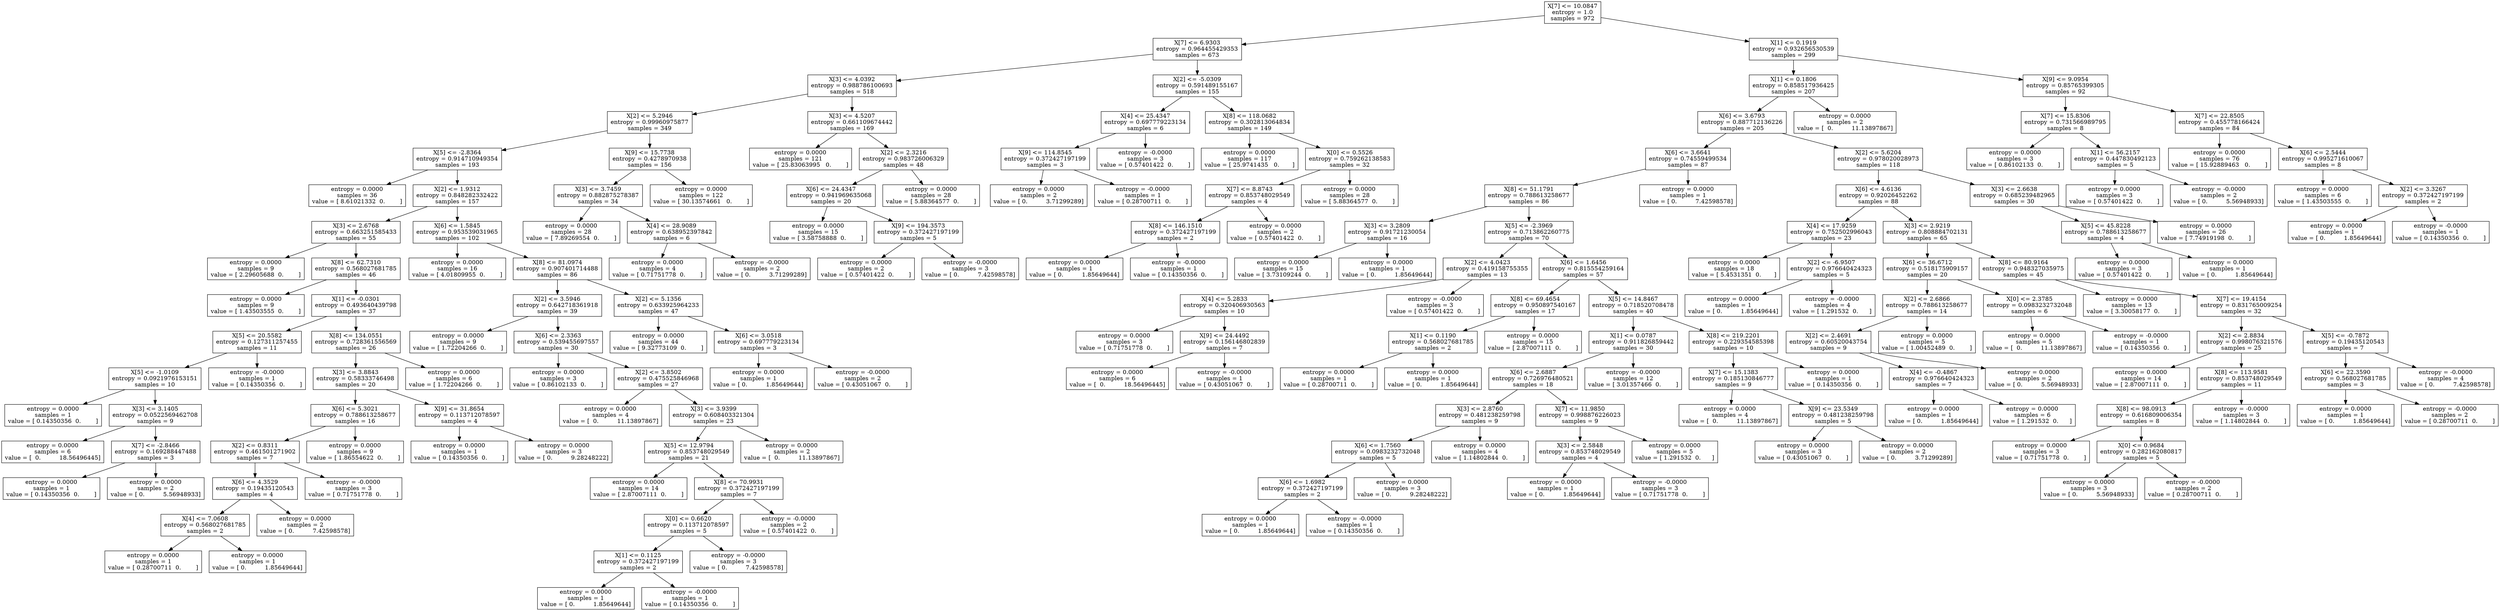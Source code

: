 digraph Tree {
0 [label="X[7] <= 10.0847\nentropy = 1.0\nsamples = 972", shape="box"] ;
1 [label="X[7] <= 6.9303\nentropy = 0.964455429353\nsamples = 673", shape="box"] ;
0 -> 1 ;
2 [label="X[3] <= 4.0392\nentropy = 0.988786100693\nsamples = 518", shape="box"] ;
1 -> 2 ;
3 [label="X[2] <= 5.2946\nentropy = 0.99960975877\nsamples = 349", shape="box"] ;
2 -> 3 ;
4 [label="X[5] <= -2.8364\nentropy = 0.914710949354\nsamples = 193", shape="box"] ;
3 -> 4 ;
5 [label="entropy = 0.0000\nsamples = 36\nvalue = [ 8.61021332  0.        ]", shape="box"] ;
4 -> 5 ;
6 [label="X[2] <= 1.9312\nentropy = 0.848282332422\nsamples = 157", shape="box"] ;
4 -> 6 ;
7 [label="X[3] <= 2.6768\nentropy = 0.663251585433\nsamples = 55", shape="box"] ;
6 -> 7 ;
8 [label="entropy = 0.0000\nsamples = 9\nvalue = [ 2.29605688  0.        ]", shape="box"] ;
7 -> 8 ;
9 [label="X[8] <= 62.7310\nentropy = 0.568027681785\nsamples = 46", shape="box"] ;
7 -> 9 ;
10 [label="entropy = 0.0000\nsamples = 9\nvalue = [ 1.43503555  0.        ]", shape="box"] ;
9 -> 10 ;
11 [label="X[1] <= -0.0301\nentropy = 0.493640439798\nsamples = 37", shape="box"] ;
9 -> 11 ;
12 [label="X[5] <= 20.5582\nentropy = 0.127311257455\nsamples = 11", shape="box"] ;
11 -> 12 ;
13 [label="X[5] <= -1.0109\nentropy = 0.0921976153151\nsamples = 10", shape="box"] ;
12 -> 13 ;
14 [label="entropy = 0.0000\nsamples = 1\nvalue = [ 0.14350356  0.        ]", shape="box"] ;
13 -> 14 ;
15 [label="X[3] <= 3.1405\nentropy = 0.0522569462708\nsamples = 9", shape="box"] ;
13 -> 15 ;
16 [label="entropy = 0.0000\nsamples = 6\nvalue = [  0.          18.56496445]", shape="box"] ;
15 -> 16 ;
17 [label="X[7] <= -2.8466\nentropy = 0.169288447488\nsamples = 3", shape="box"] ;
15 -> 17 ;
18 [label="entropy = 0.0000\nsamples = 1\nvalue = [ 0.14350356  0.        ]", shape="box"] ;
17 -> 18 ;
19 [label="entropy = 0.0000\nsamples = 2\nvalue = [ 0.          5.56948933]", shape="box"] ;
17 -> 19 ;
20 [label="entropy = -0.0000\nsamples = 1\nvalue = [ 0.14350356  0.        ]", shape="box"] ;
12 -> 20 ;
21 [label="X[8] <= 134.0551\nentropy = 0.728361556569\nsamples = 26", shape="box"] ;
11 -> 21 ;
22 [label="X[3] <= 3.8843\nentropy = 0.58333746498\nsamples = 20", shape="box"] ;
21 -> 22 ;
23 [label="X[6] <= 5.3021\nentropy = 0.788613258677\nsamples = 16", shape="box"] ;
22 -> 23 ;
24 [label="X[2] <= 0.8311\nentropy = 0.461501271902\nsamples = 7", shape="box"] ;
23 -> 24 ;
25 [label="X[6] <= 4.3529\nentropy = 0.19435120543\nsamples = 4", shape="box"] ;
24 -> 25 ;
26 [label="X[4] <= 7.0608\nentropy = 0.568027681785\nsamples = 2", shape="box"] ;
25 -> 26 ;
27 [label="entropy = 0.0000\nsamples = 1\nvalue = [ 0.28700711  0.        ]", shape="box"] ;
26 -> 27 ;
28 [label="entropy = 0.0000\nsamples = 1\nvalue = [ 0.          1.85649644]", shape="box"] ;
26 -> 28 ;
29 [label="entropy = 0.0000\nsamples = 2\nvalue = [ 0.          7.42598578]", shape="box"] ;
25 -> 29 ;
30 [label="entropy = -0.0000\nsamples = 3\nvalue = [ 0.71751778  0.        ]", shape="box"] ;
24 -> 30 ;
31 [label="entropy = 0.0000\nsamples = 9\nvalue = [ 1.86554622  0.        ]", shape="box"] ;
23 -> 31 ;
32 [label="X[9] <= 31.8654\nentropy = 0.113712078597\nsamples = 4", shape="box"] ;
22 -> 32 ;
33 [label="entropy = 0.0000\nsamples = 1\nvalue = [ 0.14350356  0.        ]", shape="box"] ;
32 -> 33 ;
34 [label="entropy = 0.0000\nsamples = 3\nvalue = [ 0.          9.28248222]", shape="box"] ;
32 -> 34 ;
35 [label="entropy = 0.0000\nsamples = 6\nvalue = [ 1.72204266  0.        ]", shape="box"] ;
21 -> 35 ;
36 [label="X[6] <= 1.5845\nentropy = 0.953539031965\nsamples = 102", shape="box"] ;
6 -> 36 ;
37 [label="entropy = 0.0000\nsamples = 16\nvalue = [ 4.01809955  0.        ]", shape="box"] ;
36 -> 37 ;
38 [label="X[8] <= 81.0974\nentropy = 0.907401714488\nsamples = 86", shape="box"] ;
36 -> 38 ;
39 [label="X[2] <= 3.5946\nentropy = 0.642718361918\nsamples = 39", shape="box"] ;
38 -> 39 ;
40 [label="entropy = 0.0000\nsamples = 9\nvalue = [ 1.72204266  0.        ]", shape="box"] ;
39 -> 40 ;
41 [label="X[6] <= 2.3363\nentropy = 0.539455697557\nsamples = 30", shape="box"] ;
39 -> 41 ;
42 [label="entropy = 0.0000\nsamples = 3\nvalue = [ 0.86102133  0.        ]", shape="box"] ;
41 -> 42 ;
43 [label="X[2] <= 3.8502\nentropy = 0.475525846968\nsamples = 27", shape="box"] ;
41 -> 43 ;
44 [label="entropy = 0.0000\nsamples = 4\nvalue = [  0.          11.13897867]", shape="box"] ;
43 -> 44 ;
45 [label="X[3] <= 3.9399\nentropy = 0.608403321304\nsamples = 23", shape="box"] ;
43 -> 45 ;
46 [label="X[5] <= 12.9794\nentropy = 0.853748029549\nsamples = 21", shape="box"] ;
45 -> 46 ;
47 [label="entropy = 0.0000\nsamples = 14\nvalue = [ 2.87007111  0.        ]", shape="box"] ;
46 -> 47 ;
48 [label="X[8] <= 70.9931\nentropy = 0.372427197199\nsamples = 7", shape="box"] ;
46 -> 48 ;
49 [label="X[0] <= 0.6620\nentropy = 0.113712078597\nsamples = 5", shape="box"] ;
48 -> 49 ;
50 [label="X[1] <= 0.1125\nentropy = 0.372427197199\nsamples = 2", shape="box"] ;
49 -> 50 ;
51 [label="entropy = 0.0000\nsamples = 1\nvalue = [ 0.          1.85649644]", shape="box"] ;
50 -> 51 ;
52 [label="entropy = -0.0000\nsamples = 1\nvalue = [ 0.14350356  0.        ]", shape="box"] ;
50 -> 52 ;
53 [label="entropy = -0.0000\nsamples = 3\nvalue = [ 0.          7.42598578]", shape="box"] ;
49 -> 53 ;
54 [label="entropy = -0.0000\nsamples = 2\nvalue = [ 0.57401422  0.        ]", shape="box"] ;
48 -> 54 ;
55 [label="entropy = 0.0000\nsamples = 2\nvalue = [  0.          11.13897867]", shape="box"] ;
45 -> 55 ;
56 [label="X[2] <= 5.1356\nentropy = 0.633925964233\nsamples = 47", shape="box"] ;
38 -> 56 ;
57 [label="entropy = 0.0000\nsamples = 44\nvalue = [ 9.32773109  0.        ]", shape="box"] ;
56 -> 57 ;
58 [label="X[6] <= 3.0518\nentropy = 0.697779223134\nsamples = 3", shape="box"] ;
56 -> 58 ;
59 [label="entropy = 0.0000\nsamples = 1\nvalue = [ 0.          1.85649644]", shape="box"] ;
58 -> 59 ;
60 [label="entropy = -0.0000\nsamples = 2\nvalue = [ 0.43051067  0.        ]", shape="box"] ;
58 -> 60 ;
61 [label="X[9] <= 15.7738\nentropy = 0.4278970938\nsamples = 156", shape="box"] ;
3 -> 61 ;
62 [label="X[3] <= 3.7459\nentropy = 0.882875278387\nsamples = 34", shape="box"] ;
61 -> 62 ;
63 [label="entropy = 0.0000\nsamples = 28\nvalue = [ 7.89269554  0.        ]", shape="box"] ;
62 -> 63 ;
64 [label="X[4] <= 28.9089\nentropy = 0.638952397842\nsamples = 6", shape="box"] ;
62 -> 64 ;
65 [label="entropy = 0.0000\nsamples = 4\nvalue = [ 0.71751778  0.        ]", shape="box"] ;
64 -> 65 ;
66 [label="entropy = -0.0000\nsamples = 2\nvalue = [ 0.          3.71299289]", shape="box"] ;
64 -> 66 ;
67 [label="entropy = 0.0000\nsamples = 122\nvalue = [ 30.13574661   0.        ]", shape="box"] ;
61 -> 67 ;
68 [label="X[3] <= 4.5207\nentropy = 0.661109674442\nsamples = 169", shape="box"] ;
2 -> 68 ;
69 [label="entropy = 0.0000\nsamples = 121\nvalue = [ 25.83063995   0.        ]", shape="box"] ;
68 -> 69 ;
70 [label="X[2] <= 2.3216\nentropy = 0.983726006329\nsamples = 48", shape="box"] ;
68 -> 70 ;
71 [label="X[6] <= 24.4347\nentropy = 0.941969635068\nsamples = 20", shape="box"] ;
70 -> 71 ;
72 [label="entropy = 0.0000\nsamples = 15\nvalue = [ 3.58758888  0.        ]", shape="box"] ;
71 -> 72 ;
73 [label="X[9] <= 194.3573\nentropy = 0.372427197199\nsamples = 5", shape="box"] ;
71 -> 73 ;
74 [label="entropy = 0.0000\nsamples = 2\nvalue = [ 0.57401422  0.        ]", shape="box"] ;
73 -> 74 ;
75 [label="entropy = -0.0000\nsamples = 3\nvalue = [ 0.          7.42598578]", shape="box"] ;
73 -> 75 ;
76 [label="entropy = 0.0000\nsamples = 28\nvalue = [ 5.88364577  0.        ]", shape="box"] ;
70 -> 76 ;
77 [label="X[2] <= -5.0309\nentropy = 0.591489155167\nsamples = 155", shape="box"] ;
1 -> 77 ;
78 [label="X[4] <= 25.4347\nentropy = 0.697779223134\nsamples = 6", shape="box"] ;
77 -> 78 ;
79 [label="X[9] <= 114.8545\nentropy = 0.372427197199\nsamples = 3", shape="box"] ;
78 -> 79 ;
80 [label="entropy = 0.0000\nsamples = 2\nvalue = [ 0.          3.71299289]", shape="box"] ;
79 -> 80 ;
81 [label="entropy = -0.0000\nsamples = 1\nvalue = [ 0.28700711  0.        ]", shape="box"] ;
79 -> 81 ;
82 [label="entropy = -0.0000\nsamples = 3\nvalue = [ 0.57401422  0.        ]", shape="box"] ;
78 -> 82 ;
83 [label="X[8] <= 118.0682\nentropy = 0.302813064834\nsamples = 149", shape="box"] ;
77 -> 83 ;
84 [label="entropy = 0.0000\nsamples = 117\nvalue = [ 25.9741435   0.       ]", shape="box"] ;
83 -> 84 ;
85 [label="X[0] <= 0.5526\nentropy = 0.759262138583\nsamples = 32", shape="box"] ;
83 -> 85 ;
86 [label="X[7] <= 8.8743\nentropy = 0.853748029549\nsamples = 4", shape="box"] ;
85 -> 86 ;
87 [label="X[8] <= 146.1510\nentropy = 0.372427197199\nsamples = 2", shape="box"] ;
86 -> 87 ;
88 [label="entropy = 0.0000\nsamples = 1\nvalue = [ 0.          1.85649644]", shape="box"] ;
87 -> 88 ;
89 [label="entropy = -0.0000\nsamples = 1\nvalue = [ 0.14350356  0.        ]", shape="box"] ;
87 -> 89 ;
90 [label="entropy = 0.0000\nsamples = 2\nvalue = [ 0.57401422  0.        ]", shape="box"] ;
86 -> 90 ;
91 [label="entropy = 0.0000\nsamples = 28\nvalue = [ 5.88364577  0.        ]", shape="box"] ;
85 -> 91 ;
92 [label="X[1] <= 0.1919\nentropy = 0.932656530539\nsamples = 299", shape="box"] ;
0 -> 92 ;
93 [label="X[1] <= 0.1806\nentropy = 0.858517936425\nsamples = 207", shape="box"] ;
92 -> 93 ;
94 [label="X[6] <= 3.6793\nentropy = 0.887712136226\nsamples = 205", shape="box"] ;
93 -> 94 ;
95 [label="X[6] <= 3.6641\nentropy = 0.74559499534\nsamples = 87", shape="box"] ;
94 -> 95 ;
96 [label="X[8] <= 51.1791\nentropy = 0.788613258677\nsamples = 86", shape="box"] ;
95 -> 96 ;
97 [label="X[3] <= 3.2809\nentropy = 0.91721230054\nsamples = 16", shape="box"] ;
96 -> 97 ;
98 [label="entropy = 0.0000\nsamples = 15\nvalue = [ 3.73109244  0.        ]", shape="box"] ;
97 -> 98 ;
99 [label="entropy = 0.0000\nsamples = 1\nvalue = [ 0.          1.85649644]", shape="box"] ;
97 -> 99 ;
100 [label="X[5] <= -2.3969\nentropy = 0.713862260775\nsamples = 70", shape="box"] ;
96 -> 100 ;
101 [label="X[2] <= 4.0423\nentropy = 0.419158755355\nsamples = 13", shape="box"] ;
100 -> 101 ;
102 [label="X[4] <= 5.2833\nentropy = 0.320406930563\nsamples = 10", shape="box"] ;
101 -> 102 ;
103 [label="entropy = 0.0000\nsamples = 3\nvalue = [ 0.71751778  0.        ]", shape="box"] ;
102 -> 103 ;
104 [label="X[9] <= 24.4492\nentropy = 0.156146802839\nsamples = 7", shape="box"] ;
102 -> 104 ;
105 [label="entropy = 0.0000\nsamples = 6\nvalue = [  0.          18.56496445]", shape="box"] ;
104 -> 105 ;
106 [label="entropy = -0.0000\nsamples = 1\nvalue = [ 0.43051067  0.        ]", shape="box"] ;
104 -> 106 ;
107 [label="entropy = -0.0000\nsamples = 3\nvalue = [ 0.57401422  0.        ]", shape="box"] ;
101 -> 107 ;
108 [label="X[6] <= 1.6456\nentropy = 0.815554259164\nsamples = 57", shape="box"] ;
100 -> 108 ;
109 [label="X[8] <= 69.4654\nentropy = 0.950897540167\nsamples = 17", shape="box"] ;
108 -> 109 ;
110 [label="X[1] <= 0.1190\nentropy = 0.568027681785\nsamples = 2", shape="box"] ;
109 -> 110 ;
111 [label="entropy = 0.0000\nsamples = 1\nvalue = [ 0.28700711  0.        ]", shape="box"] ;
110 -> 111 ;
112 [label="entropy = 0.0000\nsamples = 1\nvalue = [ 0.          1.85649644]", shape="box"] ;
110 -> 112 ;
113 [label="entropy = 0.0000\nsamples = 15\nvalue = [ 2.87007111  0.        ]", shape="box"] ;
109 -> 113 ;
114 [label="X[5] <= 14.8467\nentropy = 0.718520708478\nsamples = 40", shape="box"] ;
108 -> 114 ;
115 [label="X[1] <= 0.0787\nentropy = 0.911826859442\nsamples = 30", shape="box"] ;
114 -> 115 ;
116 [label="X[6] <= 2.6887\nentropy = 0.726976480521\nsamples = 18", shape="box"] ;
115 -> 116 ;
117 [label="X[3] <= 2.8760\nentropy = 0.481238259798\nsamples = 9", shape="box"] ;
116 -> 117 ;
118 [label="X[6] <= 1.7560\nentropy = 0.0983232732048\nsamples = 5", shape="box"] ;
117 -> 118 ;
119 [label="X[6] <= 1.6982\nentropy = 0.372427197199\nsamples = 2", shape="box"] ;
118 -> 119 ;
120 [label="entropy = 0.0000\nsamples = 1\nvalue = [ 0.          1.85649644]", shape="box"] ;
119 -> 120 ;
121 [label="entropy = -0.0000\nsamples = 1\nvalue = [ 0.14350356  0.        ]", shape="box"] ;
119 -> 121 ;
122 [label="entropy = 0.0000\nsamples = 3\nvalue = [ 0.          9.28248222]", shape="box"] ;
118 -> 122 ;
123 [label="entropy = 0.0000\nsamples = 4\nvalue = [ 1.14802844  0.        ]", shape="box"] ;
117 -> 123 ;
124 [label="X[7] <= 11.9850\nentropy = 0.998876226023\nsamples = 9", shape="box"] ;
116 -> 124 ;
125 [label="X[3] <= 2.5848\nentropy = 0.853748029549\nsamples = 4", shape="box"] ;
124 -> 125 ;
126 [label="entropy = 0.0000\nsamples = 1\nvalue = [ 0.          1.85649644]", shape="box"] ;
125 -> 126 ;
127 [label="entropy = -0.0000\nsamples = 3\nvalue = [ 0.71751778  0.        ]", shape="box"] ;
125 -> 127 ;
128 [label="entropy = 0.0000\nsamples = 5\nvalue = [ 1.291532  0.      ]", shape="box"] ;
124 -> 128 ;
129 [label="entropy = -0.0000\nsamples = 12\nvalue = [ 3.01357466  0.        ]", shape="box"] ;
115 -> 129 ;
130 [label="X[8] <= 219.2201\nentropy = 0.229354585398\nsamples = 10", shape="box"] ;
114 -> 130 ;
131 [label="X[7] <= 15.1383\nentropy = 0.185130846777\nsamples = 9", shape="box"] ;
130 -> 131 ;
132 [label="entropy = 0.0000\nsamples = 4\nvalue = [  0.          11.13897867]", shape="box"] ;
131 -> 132 ;
133 [label="X[9] <= 23.5349\nentropy = 0.481238259798\nsamples = 5", shape="box"] ;
131 -> 133 ;
134 [label="entropy = 0.0000\nsamples = 3\nvalue = [ 0.43051067  0.        ]", shape="box"] ;
133 -> 134 ;
135 [label="entropy = 0.0000\nsamples = 2\nvalue = [ 0.          3.71299289]", shape="box"] ;
133 -> 135 ;
136 [label="entropy = 0.0000\nsamples = 1\nvalue = [ 0.14350356  0.        ]", shape="box"] ;
130 -> 136 ;
137 [label="entropy = 0.0000\nsamples = 1\nvalue = [ 0.          7.42598578]", shape="box"] ;
95 -> 137 ;
138 [label="X[2] <= 5.6204\nentropy = 0.978020028973\nsamples = 118", shape="box"] ;
94 -> 138 ;
139 [label="X[6] <= 4.6136\nentropy = 0.92026452262\nsamples = 88", shape="box"] ;
138 -> 139 ;
140 [label="X[4] <= 17.9259\nentropy = 0.752502996043\nsamples = 23", shape="box"] ;
139 -> 140 ;
141 [label="entropy = 0.0000\nsamples = 18\nvalue = [ 5.4531351  0.       ]", shape="box"] ;
140 -> 141 ;
142 [label="X[2] <= -6.9507\nentropy = 0.976640424323\nsamples = 5", shape="box"] ;
140 -> 142 ;
143 [label="entropy = 0.0000\nsamples = 1\nvalue = [ 0.          1.85649644]", shape="box"] ;
142 -> 143 ;
144 [label="entropy = -0.0000\nsamples = 4\nvalue = [ 1.291532  0.      ]", shape="box"] ;
142 -> 144 ;
145 [label="X[3] <= 2.9219\nentropy = 0.808884702131\nsamples = 65", shape="box"] ;
139 -> 145 ;
146 [label="X[6] <= 36.6712\nentropy = 0.518175909157\nsamples = 20", shape="box"] ;
145 -> 146 ;
147 [label="X[2] <= 2.6866\nentropy = 0.788613258677\nsamples = 14", shape="box"] ;
146 -> 147 ;
148 [label="X[2] <= 2.4691\nentropy = 0.60520043754\nsamples = 9", shape="box"] ;
147 -> 148 ;
149 [label="X[4] <= -0.4867\nentropy = 0.976640424323\nsamples = 7", shape="box"] ;
148 -> 149 ;
150 [label="entropy = 0.0000\nsamples = 1\nvalue = [ 0.          1.85649644]", shape="box"] ;
149 -> 150 ;
151 [label="entropy = 0.0000\nsamples = 6\nvalue = [ 1.291532  0.      ]", shape="box"] ;
149 -> 151 ;
152 [label="entropy = 0.0000\nsamples = 2\nvalue = [ 0.          5.56948933]", shape="box"] ;
148 -> 152 ;
153 [label="entropy = 0.0000\nsamples = 5\nvalue = [ 1.00452489  0.        ]", shape="box"] ;
147 -> 153 ;
154 [label="X[0] <= 2.3785\nentropy = 0.0983232732048\nsamples = 6", shape="box"] ;
146 -> 154 ;
155 [label="entropy = 0.0000\nsamples = 5\nvalue = [  0.          11.13897867]", shape="box"] ;
154 -> 155 ;
156 [label="entropy = -0.0000\nsamples = 1\nvalue = [ 0.14350356  0.        ]", shape="box"] ;
154 -> 156 ;
157 [label="X[8] <= 80.9164\nentropy = 0.948327035975\nsamples = 45", shape="box"] ;
145 -> 157 ;
158 [label="entropy = 0.0000\nsamples = 13\nvalue = [ 3.30058177  0.        ]", shape="box"] ;
157 -> 158 ;
159 [label="X[7] <= 19.4154\nentropy = 0.831765009254\nsamples = 32", shape="box"] ;
157 -> 159 ;
160 [label="X[2] <= 2.8834\nentropy = 0.998076321576\nsamples = 25", shape="box"] ;
159 -> 160 ;
161 [label="entropy = 0.0000\nsamples = 14\nvalue = [ 2.87007111  0.        ]", shape="box"] ;
160 -> 161 ;
162 [label="X[8] <= 113.9581\nentropy = 0.853748029549\nsamples = 11", shape="box"] ;
160 -> 162 ;
163 [label="X[8] <= 98.0913\nentropy = 0.616809006354\nsamples = 8", shape="box"] ;
162 -> 163 ;
164 [label="entropy = 0.0000\nsamples = 3\nvalue = [ 0.71751778  0.        ]", shape="box"] ;
163 -> 164 ;
165 [label="X[0] <= 0.9684\nentropy = 0.282162080817\nsamples = 5", shape="box"] ;
163 -> 165 ;
166 [label="entropy = 0.0000\nsamples = 3\nvalue = [ 0.          5.56948933]", shape="box"] ;
165 -> 166 ;
167 [label="entropy = -0.0000\nsamples = 2\nvalue = [ 0.28700711  0.        ]", shape="box"] ;
165 -> 167 ;
168 [label="entropy = -0.0000\nsamples = 3\nvalue = [ 1.14802844  0.        ]", shape="box"] ;
162 -> 168 ;
169 [label="X[5] <= -0.7872\nentropy = 0.19435120543\nsamples = 7", shape="box"] ;
159 -> 169 ;
170 [label="X[6] <= 22.3590\nentropy = 0.568027681785\nsamples = 3", shape="box"] ;
169 -> 170 ;
171 [label="entropy = 0.0000\nsamples = 1\nvalue = [ 0.          1.85649644]", shape="box"] ;
170 -> 171 ;
172 [label="entropy = -0.0000\nsamples = 2\nvalue = [ 0.28700711  0.        ]", shape="box"] ;
170 -> 172 ;
173 [label="entropy = -0.0000\nsamples = 4\nvalue = [ 0.          7.42598578]", shape="box"] ;
169 -> 173 ;
174 [label="X[3] <= 2.6638\nentropy = 0.685239482965\nsamples = 30", shape="box"] ;
138 -> 174 ;
175 [label="X[5] <= 45.8228\nentropy = 0.788613258677\nsamples = 4", shape="box"] ;
174 -> 175 ;
176 [label="entropy = 0.0000\nsamples = 3\nvalue = [ 0.57401422  0.        ]", shape="box"] ;
175 -> 176 ;
177 [label="entropy = 0.0000\nsamples = 1\nvalue = [ 0.          1.85649644]", shape="box"] ;
175 -> 177 ;
178 [label="entropy = 0.0000\nsamples = 26\nvalue = [ 7.74919198  0.        ]", shape="box"] ;
174 -> 178 ;
179 [label="entropy = 0.0000\nsamples = 2\nvalue = [  0.          11.13897867]", shape="box"] ;
93 -> 179 ;
180 [label="X[9] <= 9.0954\nentropy = 0.85765399305\nsamples = 92", shape="box"] ;
92 -> 180 ;
181 [label="X[7] <= 15.8306\nentropy = 0.731566989795\nsamples = 8", shape="box"] ;
180 -> 181 ;
182 [label="entropy = 0.0000\nsamples = 3\nvalue = [ 0.86102133  0.        ]", shape="box"] ;
181 -> 182 ;
183 [label="X[1] <= 56.2157\nentropy = 0.447830492123\nsamples = 5", shape="box"] ;
181 -> 183 ;
184 [label="entropy = 0.0000\nsamples = 3\nvalue = [ 0.57401422  0.        ]", shape="box"] ;
183 -> 184 ;
185 [label="entropy = -0.0000\nsamples = 2\nvalue = [ 0.          5.56948933]", shape="box"] ;
183 -> 185 ;
186 [label="X[7] <= 22.8505\nentropy = 0.455778166424\nsamples = 84", shape="box"] ;
180 -> 186 ;
187 [label="entropy = 0.0000\nsamples = 76\nvalue = [ 15.92889463   0.        ]", shape="box"] ;
186 -> 187 ;
188 [label="X[6] <= 2.5444\nentropy = 0.995271610067\nsamples = 8", shape="box"] ;
186 -> 188 ;
189 [label="entropy = 0.0000\nsamples = 6\nvalue = [ 1.43503555  0.        ]", shape="box"] ;
188 -> 189 ;
190 [label="X[2] <= 3.3267\nentropy = 0.372427197199\nsamples = 2", shape="box"] ;
188 -> 190 ;
191 [label="entropy = 0.0000\nsamples = 1\nvalue = [ 0.          1.85649644]", shape="box"] ;
190 -> 191 ;
192 [label="entropy = -0.0000\nsamples = 1\nvalue = [ 0.14350356  0.        ]", shape="box"] ;
190 -> 192 ;
}